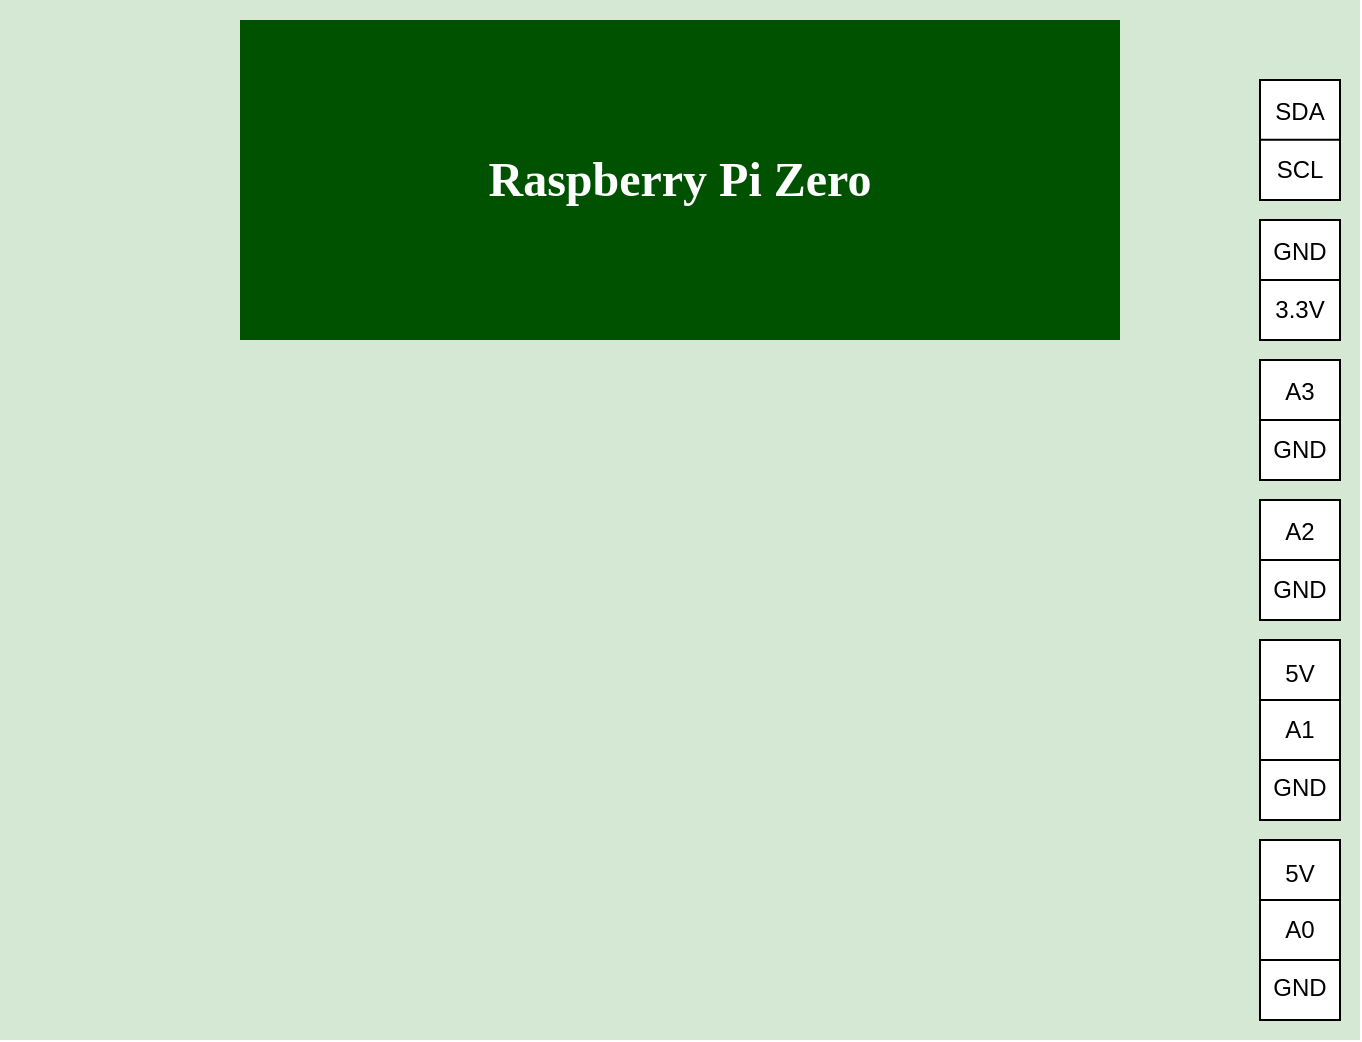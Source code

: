 <mxfile version="22.1.4" type="device">
  <diagram name="1 oldal" id="a7NIlOpxbDeCxrMRstzA">
    <mxGraphModel dx="1147" dy="693" grid="1" gridSize="10" guides="1" tooltips="1" connect="1" arrows="1" fold="1" page="1" pageScale="1" pageWidth="827" pageHeight="1169" math="0" shadow="0">
      <root>
        <mxCell id="0" />
        <mxCell id="1" parent="0" />
        <mxCell id="K2q1J-WdzYa1QJRRbtLY-2" value="" style="rounded=0;whiteSpace=wrap;html=1;fillColor=#d5e8d4;strokeColor=none;" vertex="1" parent="1">
          <mxGeometry x="80" y="80" width="680" height="520" as="geometry" />
        </mxCell>
        <mxCell id="K2q1J-WdzYa1QJRRbtLY-3" value="&lt;h1&gt;&lt;font face=&quot;Lucida Console&quot;&gt;Raspberry Pi Zero&lt;/font&gt;&lt;/h1&gt;" style="rounded=0;whiteSpace=wrap;html=1;fillColor=#005200;fontColor=#ffffff;strokeColor=none;" vertex="1" parent="1">
          <mxGeometry x="200" y="90" width="440" height="160" as="geometry" />
        </mxCell>
        <mxCell id="K2q1J-WdzYa1QJRRbtLY-4" value="5V&lt;br&gt;&lt;br&gt;A0&lt;br&gt;&lt;br&gt;GND" style="rounded=0;whiteSpace=wrap;html=1;" vertex="1" parent="1">
          <mxGeometry x="710" y="500" width="40" height="90" as="geometry" />
        </mxCell>
        <mxCell id="K2q1J-WdzYa1QJRRbtLY-5" value="5V&lt;br&gt;&lt;br&gt;A1&lt;br&gt;&lt;br&gt;GND" style="rounded=0;whiteSpace=wrap;html=1;" vertex="1" parent="1">
          <mxGeometry x="710" y="400" width="40" height="90" as="geometry" />
        </mxCell>
        <mxCell id="K2q1J-WdzYa1QJRRbtLY-6" value="A2&lt;br&gt;&lt;br&gt;GND" style="rounded=0;whiteSpace=wrap;html=1;" vertex="1" parent="1">
          <mxGeometry x="710" y="330" width="40" height="60" as="geometry" />
        </mxCell>
        <mxCell id="K2q1J-WdzYa1QJRRbtLY-8" value="A3&lt;br&gt;&lt;br&gt;GND" style="rounded=0;whiteSpace=wrap;html=1;" vertex="1" parent="1">
          <mxGeometry x="710" y="260" width="40" height="60" as="geometry" />
        </mxCell>
        <mxCell id="K2q1J-WdzYa1QJRRbtLY-9" value="GND&lt;br&gt;&lt;br&gt;3.3V" style="rounded=0;whiteSpace=wrap;html=1;" vertex="1" parent="1">
          <mxGeometry x="710" y="190" width="40" height="60" as="geometry" />
        </mxCell>
        <mxCell id="K2q1J-WdzYa1QJRRbtLY-12" value="" style="group" vertex="1" connectable="0" parent="1">
          <mxGeometry x="710" y="120" width="40" height="60" as="geometry" />
        </mxCell>
        <mxCell id="K2q1J-WdzYa1QJRRbtLY-13" value="" style="endArrow=none;html=1;rounded=0;entryX=1;entryY=0.5;entryDx=0;entryDy=0;exitX=0;exitY=0.5;exitDx=0;exitDy=0;" edge="1" parent="K2q1J-WdzYa1QJRRbtLY-12">
          <mxGeometry width="50" height="50" relative="1" as="geometry">
            <mxPoint y="10" as="sourcePoint" />
            <mxPoint x="40" y="10" as="targetPoint" />
          </mxGeometry>
        </mxCell>
        <mxCell id="K2q1J-WdzYa1QJRRbtLY-10" value="SDA&lt;br&gt;&lt;br&gt;SCL" style="rounded=0;whiteSpace=wrap;html=1;" vertex="1" parent="K2q1J-WdzYa1QJRRbtLY-12">
          <mxGeometry width="40" height="60" as="geometry" />
        </mxCell>
        <mxCell id="K2q1J-WdzYa1QJRRbtLY-27" value="" style="endArrow=none;html=1;rounded=0;exitX=0.025;exitY=0.671;exitDx=0;exitDy=0;exitPerimeter=0;" edge="1" parent="K2q1J-WdzYa1QJRRbtLY-12">
          <mxGeometry width="50" height="50" relative="1" as="geometry">
            <mxPoint y="29.84" as="sourcePoint" />
            <mxPoint x="40" y="29.84" as="targetPoint" />
          </mxGeometry>
        </mxCell>
        <mxCell id="K2q1J-WdzYa1QJRRbtLY-16" value="" style="endArrow=none;html=1;rounded=0;entryX=1;entryY=0.5;entryDx=0;entryDy=0;exitX=0;exitY=0.5;exitDx=0;exitDy=0;" edge="1" parent="1" source="K2q1J-WdzYa1QJRRbtLY-9" target="K2q1J-WdzYa1QJRRbtLY-9">
          <mxGeometry width="50" height="50" relative="1" as="geometry">
            <mxPoint x="720" y="140" as="sourcePoint" />
            <mxPoint x="760" y="140" as="targetPoint" />
          </mxGeometry>
        </mxCell>
        <mxCell id="K2q1J-WdzYa1QJRRbtLY-17" value="" style="endArrow=none;html=1;rounded=0;entryX=1;entryY=0.5;entryDx=0;entryDy=0;exitX=0;exitY=0.5;exitDx=0;exitDy=0;" edge="1" parent="1" source="K2q1J-WdzYa1QJRRbtLY-8" target="K2q1J-WdzYa1QJRRbtLY-8">
          <mxGeometry width="50" height="50" relative="1" as="geometry">
            <mxPoint x="730" y="150" as="sourcePoint" />
            <mxPoint x="770" y="150" as="targetPoint" />
          </mxGeometry>
        </mxCell>
        <mxCell id="K2q1J-WdzYa1QJRRbtLY-18" value="" style="endArrow=none;html=1;rounded=0;entryX=1;entryY=0.5;entryDx=0;entryDy=0;exitX=0;exitY=0.5;exitDx=0;exitDy=0;" edge="1" parent="1" source="K2q1J-WdzYa1QJRRbtLY-6" target="K2q1J-WdzYa1QJRRbtLY-6">
          <mxGeometry width="50" height="50" relative="1" as="geometry">
            <mxPoint x="740" y="160" as="sourcePoint" />
            <mxPoint x="780" y="160" as="targetPoint" />
          </mxGeometry>
        </mxCell>
        <mxCell id="K2q1J-WdzYa1QJRRbtLY-22" value="" style="endArrow=none;html=1;rounded=0;exitX=0.025;exitY=0.671;exitDx=0;exitDy=0;exitPerimeter=0;" edge="1" parent="1">
          <mxGeometry width="50" height="50" relative="1" as="geometry">
            <mxPoint x="710" y="560" as="sourcePoint" />
            <mxPoint x="750" y="560" as="targetPoint" />
          </mxGeometry>
        </mxCell>
        <mxCell id="K2q1J-WdzYa1QJRRbtLY-23" value="" style="endArrow=none;html=1;rounded=0;exitX=0.025;exitY=0.671;exitDx=0;exitDy=0;exitPerimeter=0;" edge="1" parent="1">
          <mxGeometry width="50" height="50" relative="1" as="geometry">
            <mxPoint x="710" y="530" as="sourcePoint" />
            <mxPoint x="750" y="530" as="targetPoint" />
          </mxGeometry>
        </mxCell>
        <mxCell id="K2q1J-WdzYa1QJRRbtLY-25" value="" style="endArrow=none;html=1;rounded=0;exitX=0.025;exitY=0.671;exitDx=0;exitDy=0;exitPerimeter=0;" edge="1" parent="1">
          <mxGeometry width="50" height="50" relative="1" as="geometry">
            <mxPoint x="710" y="460" as="sourcePoint" />
            <mxPoint x="750" y="460" as="targetPoint" />
          </mxGeometry>
        </mxCell>
        <mxCell id="K2q1J-WdzYa1QJRRbtLY-26" value="" style="endArrow=none;html=1;rounded=0;exitX=0.025;exitY=0.671;exitDx=0;exitDy=0;exitPerimeter=0;" edge="1" parent="1">
          <mxGeometry width="50" height="50" relative="1" as="geometry">
            <mxPoint x="710" y="430" as="sourcePoint" />
            <mxPoint x="750" y="430" as="targetPoint" />
          </mxGeometry>
        </mxCell>
      </root>
    </mxGraphModel>
  </diagram>
</mxfile>
